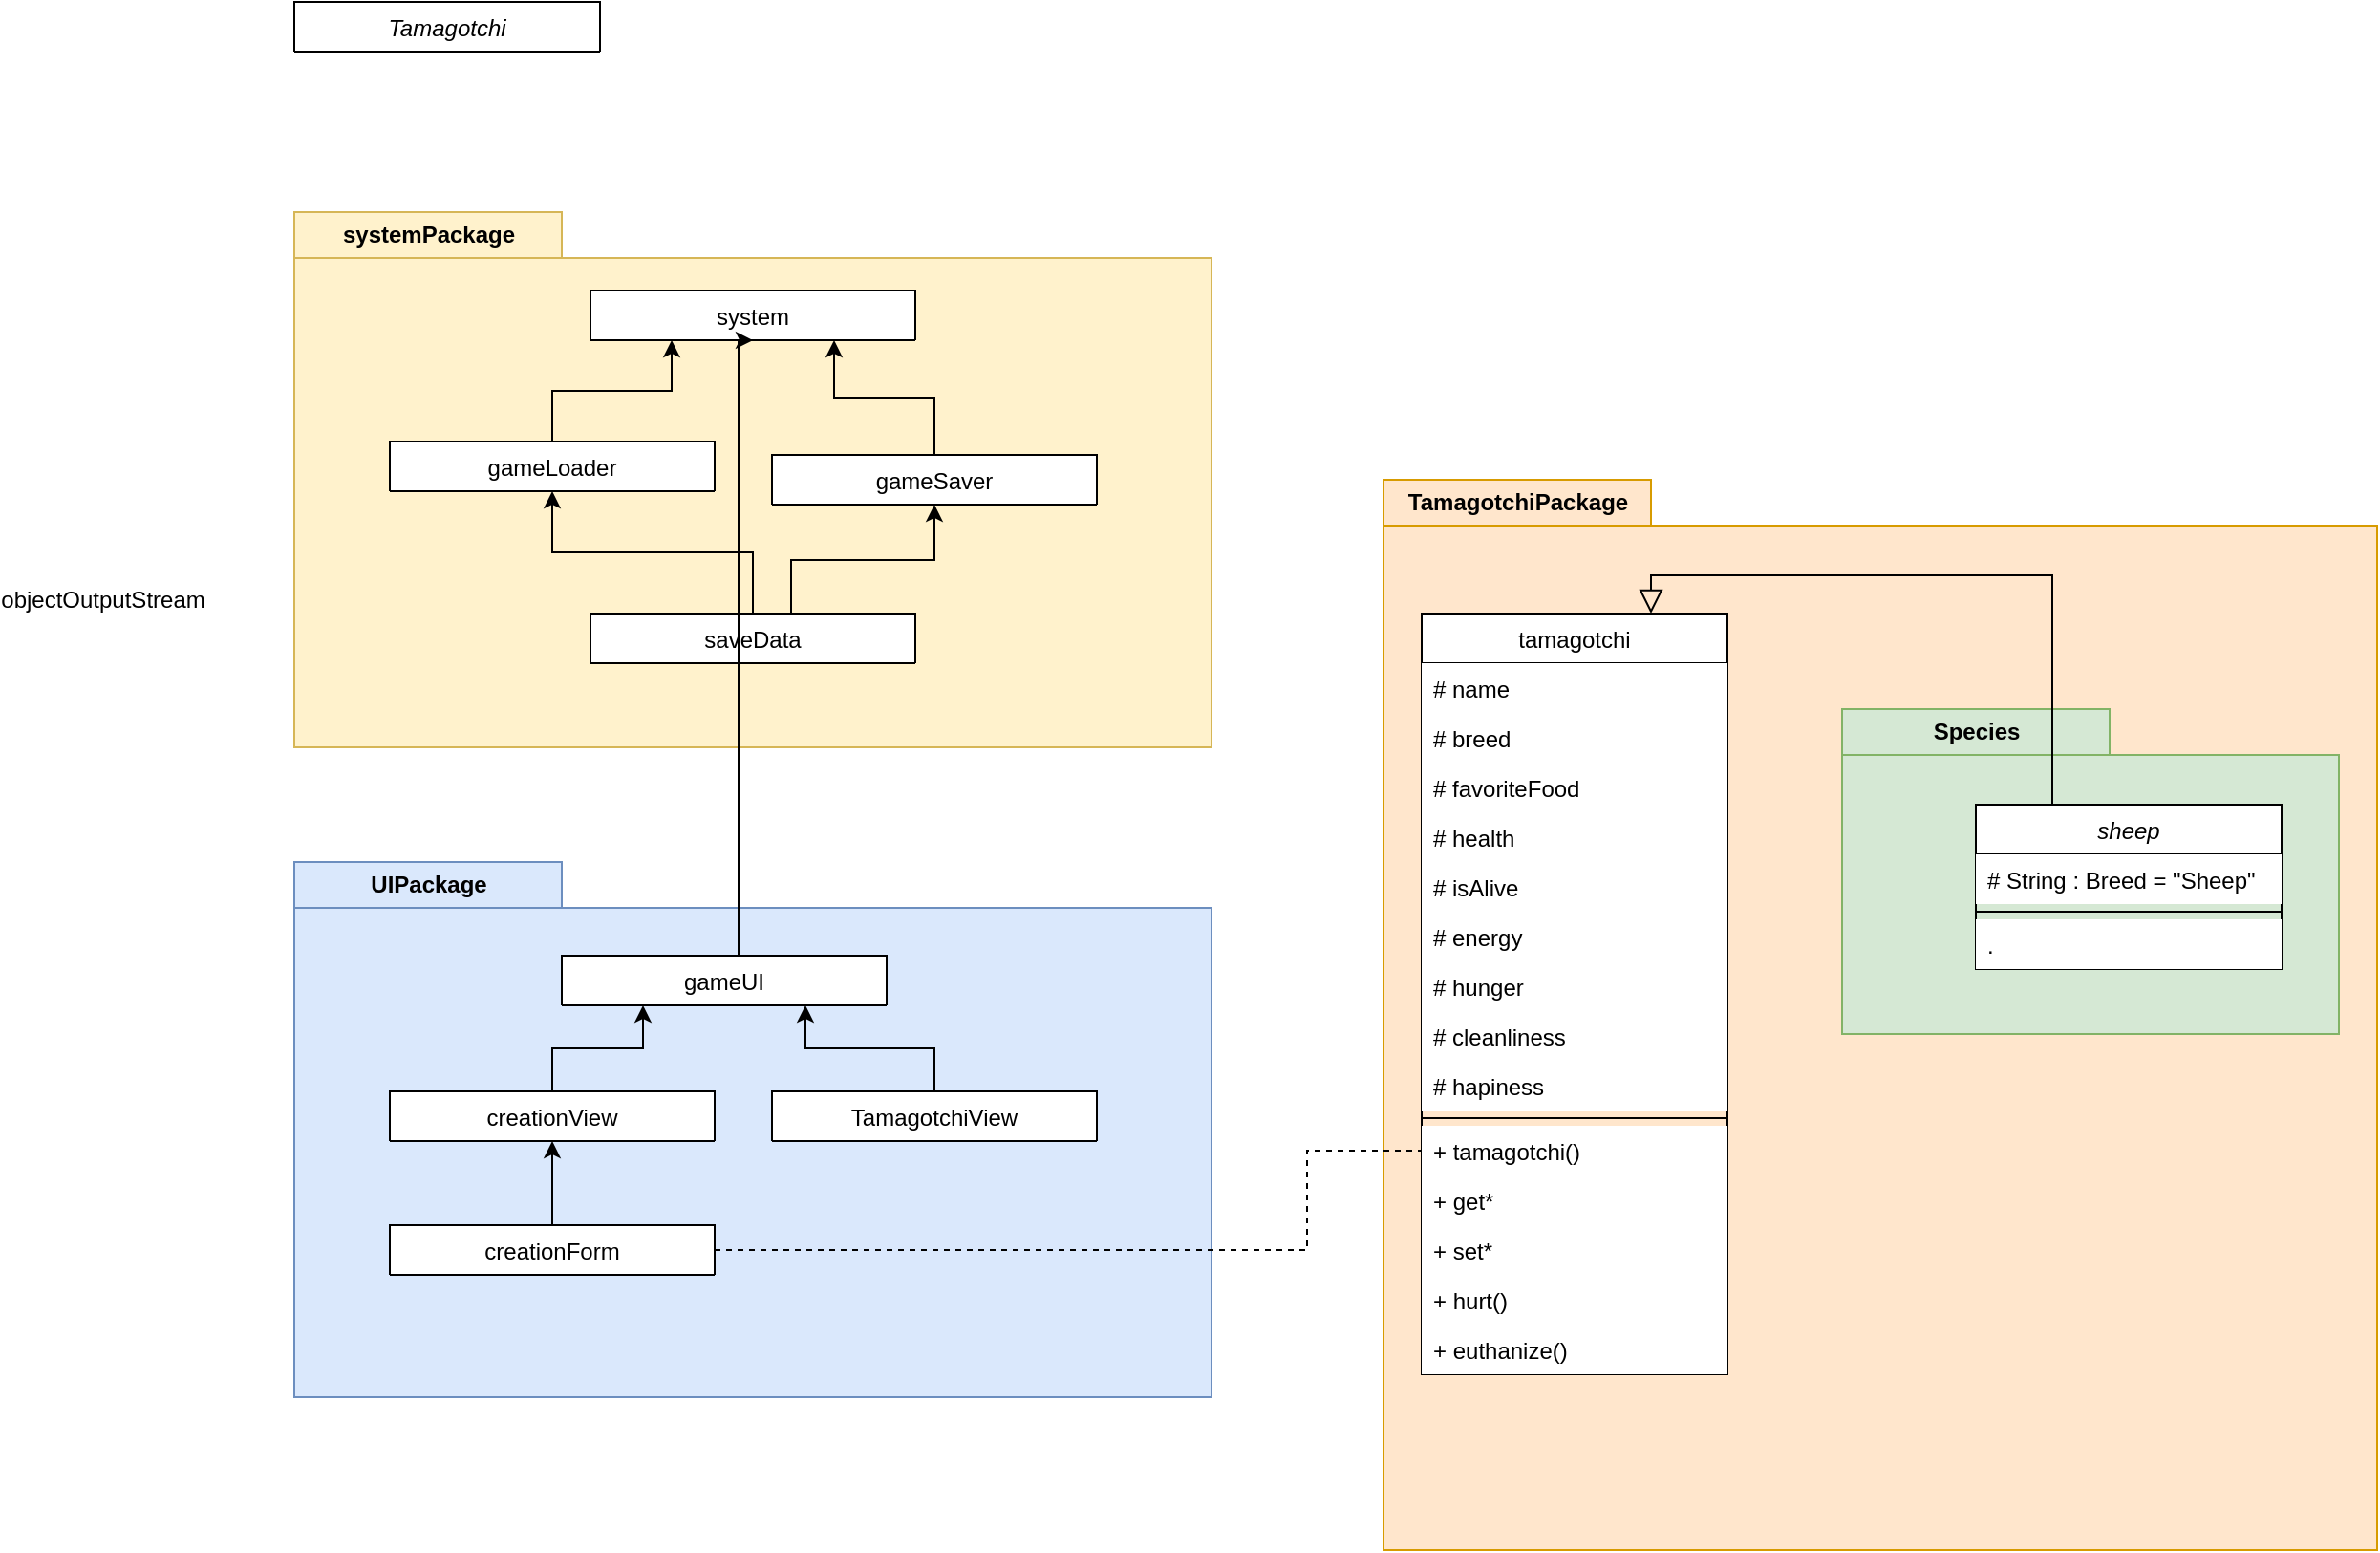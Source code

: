 <mxfile version="15.4.3" type="device"><diagram id="C5RBs43oDa-KdzZeNtuy" name="Page-1"><mxGraphModel dx="1696" dy="700" grid="1" gridSize="10" guides="1" tooltips="1" connect="1" arrows="1" fold="1" page="0" pageScale="1" pageWidth="827" pageHeight="1169" math="0" shadow="0"><root><mxCell id="WIyWlLk6GJQsqaUBKTNV-0"/><mxCell id="WIyWlLk6GJQsqaUBKTNV-1" parent="WIyWlLk6GJQsqaUBKTNV-0"/><mxCell id="zkfFHV4jXpPFQw0GAbJ--12" value="" style="endArrow=block;endSize=10;endFill=0;shadow=0;strokeWidth=1;rounded=0;edgeStyle=elbowEdgeStyle;elbow=vertical;" parent="WIyWlLk6GJQsqaUBKTNV-1" edge="1"><mxGeometry width="160" relative="1" as="geometry"><mxPoint x="200" y="360" as="sourcePoint"/><mxPoint x="300" y="258" as="targetPoint"/></mxGeometry></mxCell><mxCell id="UM03mqGRAgBNg_bXm-dH-0" value="Tamagotchi" style="swimlane;fontStyle=2;align=center;verticalAlign=top;childLayout=stackLayout;horizontal=1;startSize=26;horizontalStack=0;resizeParent=1;resizeLast=0;collapsible=1;marginBottom=0;rounded=0;shadow=0;strokeWidth=1;" vertex="1" collapsed="1" parent="WIyWlLk6GJQsqaUBKTNV-1"><mxGeometry x="10" y="120" width="160" height="26" as="geometry"><mxRectangle x="10" y="120" width="160" height="138" as="alternateBounds"/></mxGeometry></mxCell><mxCell id="UM03mqGRAgBNg_bXm-dH-1" value="Name" style="text;align=left;verticalAlign=top;spacingLeft=4;spacingRight=4;overflow=hidden;rotatable=0;points=[[0,0.5],[1,0.5]];portConstraint=eastwest;" vertex="1" parent="UM03mqGRAgBNg_bXm-dH-0"><mxGeometry y="26" width="160" height="26" as="geometry"/></mxCell><mxCell id="UM03mqGRAgBNg_bXm-dH-2" value="Phone Number" style="text;align=left;verticalAlign=top;spacingLeft=4;spacingRight=4;overflow=hidden;rotatable=0;points=[[0,0.5],[1,0.5]];portConstraint=eastwest;rounded=0;shadow=0;html=0;" vertex="1" parent="UM03mqGRAgBNg_bXm-dH-0"><mxGeometry y="52" width="160" height="26" as="geometry"/></mxCell><mxCell id="UM03mqGRAgBNg_bXm-dH-3" value="Email Address" style="text;align=left;verticalAlign=top;spacingLeft=4;spacingRight=4;overflow=hidden;rotatable=0;points=[[0,0.5],[1,0.5]];portConstraint=eastwest;rounded=0;shadow=0;html=0;" vertex="1" parent="UM03mqGRAgBNg_bXm-dH-0"><mxGeometry y="78" width="160" height="26" as="geometry"/></mxCell><mxCell id="UM03mqGRAgBNg_bXm-dH-4" value="" style="line;html=1;strokeWidth=1;align=left;verticalAlign=middle;spacingTop=-1;spacingLeft=3;spacingRight=3;rotatable=0;labelPosition=right;points=[];portConstraint=eastwest;" vertex="1" parent="UM03mqGRAgBNg_bXm-dH-0"><mxGeometry y="104" width="160" height="8" as="geometry"/></mxCell><mxCell id="UM03mqGRAgBNg_bXm-dH-5" value="Purchase Parking Pass" style="text;align=left;verticalAlign=top;spacingLeft=4;spacingRight=4;overflow=hidden;rotatable=0;points=[[0,0.5],[1,0.5]];portConstraint=eastwest;" vertex="1" parent="UM03mqGRAgBNg_bXm-dH-0"><mxGeometry y="112" width="160" height="26" as="geometry"/></mxCell><mxCell id="UM03mqGRAgBNg_bXm-dH-8" value="TamagotchiPackage" style="shape=folder;fontStyle=1;tabWidth=140;tabHeight=24;tabPosition=left;html=1;boundedLbl=1;labelInHeader=1;container=1;collapsible=0;recursiveResize=0;fillColor=#ffe6cc;strokeColor=#d79b00;" vertex="1" parent="WIyWlLk6GJQsqaUBKTNV-1"><mxGeometry x="580" y="370" width="520" height="560" as="geometry"/></mxCell><mxCell id="UM03mqGRAgBNg_bXm-dH-16" value="Species" style="shape=folder;fontStyle=1;tabWidth=140;tabHeight=24;tabPosition=left;html=1;boundedLbl=1;labelInHeader=1;container=1;collapsible=0;recursiveResize=0;fillColor=#d5e8d4;strokeColor=#82b366;" vertex="1" parent="UM03mqGRAgBNg_bXm-dH-8"><mxGeometry x="240" y="120" width="260" height="170" as="geometry"/></mxCell><mxCell id="UM03mqGRAgBNg_bXm-dH-18" value="sheep" style="swimlane;fontStyle=2;align=center;verticalAlign=top;childLayout=stackLayout;horizontal=1;startSize=26;horizontalStack=0;resizeParent=1;resizeLast=0;collapsible=1;marginBottom=0;rounded=0;shadow=0;strokeWidth=1;" vertex="1" parent="UM03mqGRAgBNg_bXm-dH-16"><mxGeometry x="70" y="50" width="160" height="86" as="geometry"><mxRectangle x="230" y="140" width="160" height="26" as="alternateBounds"/></mxGeometry></mxCell><mxCell id="UM03mqGRAgBNg_bXm-dH-19" value="# String : Breed = &quot;Sheep&quot;" style="text;align=left;verticalAlign=top;spacingLeft=4;spacingRight=4;overflow=hidden;rotatable=0;points=[[0,0.5],[1,0.5]];portConstraint=eastwest;fillColor=default;" vertex="1" parent="UM03mqGRAgBNg_bXm-dH-18"><mxGeometry y="26" width="160" height="26" as="geometry"/></mxCell><mxCell id="UM03mqGRAgBNg_bXm-dH-22" value="" style="line;html=1;strokeWidth=1;align=left;verticalAlign=middle;spacingTop=-1;spacingLeft=3;spacingRight=3;rotatable=0;labelPosition=right;points=[];portConstraint=eastwest;" vertex="1" parent="UM03mqGRAgBNg_bXm-dH-18"><mxGeometry y="52" width="160" height="8" as="geometry"/></mxCell><mxCell id="UM03mqGRAgBNg_bXm-dH-23" value="." style="text;align=left;verticalAlign=top;spacingLeft=4;spacingRight=4;overflow=hidden;rotatable=0;points=[[0,0.5],[1,0.5]];portConstraint=eastwest;fillColor=default;" vertex="1" parent="UM03mqGRAgBNg_bXm-dH-18"><mxGeometry y="60" width="160" height="26" as="geometry"/></mxCell><mxCell id="UM03mqGRAgBNg_bXm-dH-32" value="tamagotchi" style="swimlane;fontStyle=0;align=center;verticalAlign=top;childLayout=stackLayout;horizontal=1;startSize=26;horizontalStack=0;resizeParent=1;resizeLast=0;collapsible=1;marginBottom=0;rounded=0;shadow=0;strokeWidth=1;" vertex="1" parent="UM03mqGRAgBNg_bXm-dH-8"><mxGeometry x="20" y="70" width="160" height="398" as="geometry"><mxRectangle x="130" y="380" width="160" height="26" as="alternateBounds"/></mxGeometry></mxCell><mxCell id="UM03mqGRAgBNg_bXm-dH-39" value="# name" style="text;align=left;verticalAlign=top;spacingLeft=4;spacingRight=4;overflow=hidden;rotatable=0;points=[[0,0.5],[1,0.5]];portConstraint=eastwest;fillColor=default;" vertex="1" parent="UM03mqGRAgBNg_bXm-dH-32"><mxGeometry y="26" width="160" height="26" as="geometry"/></mxCell><mxCell id="UM03mqGRAgBNg_bXm-dH-40" value="# breed" style="text;align=left;verticalAlign=top;spacingLeft=4;spacingRight=4;overflow=hidden;rotatable=0;points=[[0,0.5],[1,0.5]];portConstraint=eastwest;fillColor=default;" vertex="1" parent="UM03mqGRAgBNg_bXm-dH-32"><mxGeometry y="52" width="160" height="26" as="geometry"/></mxCell><mxCell id="UM03mqGRAgBNg_bXm-dH-41" value="# favoriteFood" style="text;align=left;verticalAlign=top;spacingLeft=4;spacingRight=4;overflow=hidden;rotatable=0;points=[[0,0.5],[1,0.5]];portConstraint=eastwest;fillColor=default;" vertex="1" parent="UM03mqGRAgBNg_bXm-dH-32"><mxGeometry y="78" width="160" height="26" as="geometry"/></mxCell><mxCell id="UM03mqGRAgBNg_bXm-dH-43" value="# health" style="text;align=left;verticalAlign=top;spacingLeft=4;spacingRight=4;overflow=hidden;rotatable=0;points=[[0,0.5],[1,0.5]];portConstraint=eastwest;fillColor=default;" vertex="1" parent="UM03mqGRAgBNg_bXm-dH-32"><mxGeometry y="104" width="160" height="26" as="geometry"/></mxCell><mxCell id="UM03mqGRAgBNg_bXm-dH-42" value="# isAlive" style="text;align=left;verticalAlign=top;spacingLeft=4;spacingRight=4;overflow=hidden;rotatable=0;points=[[0,0.5],[1,0.5]];portConstraint=eastwest;fillColor=default;" vertex="1" parent="UM03mqGRAgBNg_bXm-dH-32"><mxGeometry y="130" width="160" height="26" as="geometry"/></mxCell><mxCell id="UM03mqGRAgBNg_bXm-dH-33" value="# energy" style="text;align=left;verticalAlign=top;spacingLeft=4;spacingRight=4;overflow=hidden;rotatable=0;points=[[0,0.5],[1,0.5]];portConstraint=eastwest;fillColor=default;" vertex="1" parent="UM03mqGRAgBNg_bXm-dH-32"><mxGeometry y="156" width="160" height="26" as="geometry"/></mxCell><mxCell id="UM03mqGRAgBNg_bXm-dH-44" value="# hunger" style="text;align=left;verticalAlign=top;spacingLeft=4;spacingRight=4;overflow=hidden;rotatable=0;points=[[0,0.5],[1,0.5]];portConstraint=eastwest;fillColor=default;" vertex="1" parent="UM03mqGRAgBNg_bXm-dH-32"><mxGeometry y="182" width="160" height="26" as="geometry"/></mxCell><mxCell id="UM03mqGRAgBNg_bXm-dH-45" value="# cleanliness" style="text;align=left;verticalAlign=top;spacingLeft=4;spacingRight=4;overflow=hidden;rotatable=0;points=[[0,0.5],[1,0.5]];portConstraint=eastwest;fillColor=default;" vertex="1" parent="UM03mqGRAgBNg_bXm-dH-32"><mxGeometry y="208" width="160" height="26" as="geometry"/></mxCell><mxCell id="UM03mqGRAgBNg_bXm-dH-46" value="# hapiness" style="text;align=left;verticalAlign=top;spacingLeft=4;spacingRight=4;overflow=hidden;rotatable=0;points=[[0,0.5],[1,0.5]];portConstraint=eastwest;fillColor=default;" vertex="1" parent="UM03mqGRAgBNg_bXm-dH-32"><mxGeometry y="234" width="160" height="26" as="geometry"/></mxCell><mxCell id="UM03mqGRAgBNg_bXm-dH-35" value="" style="line;html=1;strokeWidth=1;align=left;verticalAlign=middle;spacingTop=-1;spacingLeft=3;spacingRight=3;rotatable=0;labelPosition=right;points=[];portConstraint=eastwest;" vertex="1" parent="UM03mqGRAgBNg_bXm-dH-32"><mxGeometry y="260" width="160" height="8" as="geometry"/></mxCell><mxCell id="UM03mqGRAgBNg_bXm-dH-36" value="+ tamagotchi()" style="text;align=left;verticalAlign=top;spacingLeft=4;spacingRight=4;overflow=hidden;rotatable=0;points=[[0,0.5],[1,0.5]];portConstraint=eastwest;fontStyle=0;fillColor=default;" vertex="1" parent="UM03mqGRAgBNg_bXm-dH-32"><mxGeometry y="268" width="160" height="26" as="geometry"/></mxCell><mxCell id="UM03mqGRAgBNg_bXm-dH-47" value="+ get*" style="text;align=left;verticalAlign=top;spacingLeft=4;spacingRight=4;overflow=hidden;rotatable=0;points=[[0,0.5],[1,0.5]];portConstraint=eastwest;fontStyle=0;fillColor=default;" vertex="1" parent="UM03mqGRAgBNg_bXm-dH-32"><mxGeometry y="294" width="160" height="26" as="geometry"/></mxCell><mxCell id="UM03mqGRAgBNg_bXm-dH-49" value="+ set*" style="text;align=left;verticalAlign=top;spacingLeft=4;spacingRight=4;overflow=hidden;rotatable=0;points=[[0,0.5],[1,0.5]];portConstraint=eastwest;fontStyle=0;fillColor=default;" vertex="1" parent="UM03mqGRAgBNg_bXm-dH-32"><mxGeometry y="320" width="160" height="26" as="geometry"/></mxCell><mxCell id="UM03mqGRAgBNg_bXm-dH-50" value="+ hurt()" style="text;align=left;verticalAlign=top;spacingLeft=4;spacingRight=4;overflow=hidden;rotatable=0;points=[[0,0.5],[1,0.5]];portConstraint=eastwest;fontStyle=0;fillColor=default;" vertex="1" parent="UM03mqGRAgBNg_bXm-dH-32"><mxGeometry y="346" width="160" height="26" as="geometry"/></mxCell><mxCell id="UM03mqGRAgBNg_bXm-dH-48" value="+ euthanize()" style="text;align=left;verticalAlign=top;spacingLeft=4;spacingRight=4;overflow=hidden;rotatable=0;points=[[0,0.5],[1,0.5]];portConstraint=eastwest;fontStyle=0;fillColor=default;" vertex="1" parent="UM03mqGRAgBNg_bXm-dH-32"><mxGeometry y="372" width="160" height="26" as="geometry"/></mxCell><mxCell id="UM03mqGRAgBNg_bXm-dH-51" value="" style="endArrow=block;endSize=10;endFill=0;shadow=0;strokeWidth=1;rounded=0;edgeStyle=elbowEdgeStyle;elbow=vertical;entryX=0.75;entryY=0;entryDx=0;entryDy=0;exitX=0.25;exitY=0;exitDx=0;exitDy=0;" edge="1" parent="UM03mqGRAgBNg_bXm-dH-8" source="UM03mqGRAgBNg_bXm-dH-18" target="UM03mqGRAgBNg_bXm-dH-32"><mxGeometry width="160" relative="1" as="geometry"><mxPoint x="540" y="282" as="sourcePoint"/><mxPoint x="540" y="160" as="targetPoint"/><Array as="points"><mxPoint x="380" y="50"/></Array></mxGeometry></mxCell><mxCell id="UM03mqGRAgBNg_bXm-dH-24" value="UIPackage" style="shape=folder;fontStyle=1;tabWidth=140;tabHeight=24;tabPosition=left;html=1;boundedLbl=1;labelInHeader=1;container=1;collapsible=0;recursiveResize=0;fillColor=#dae8fc;strokeColor=#6c8ebf;" vertex="1" parent="WIyWlLk6GJQsqaUBKTNV-1"><mxGeometry x="10" y="570" width="480" height="280" as="geometry"/></mxCell><mxCell id="UM03mqGRAgBNg_bXm-dH-52" value="gameUI" style="swimlane;fontStyle=0;align=center;verticalAlign=top;childLayout=stackLayout;horizontal=1;startSize=26;horizontalStack=0;resizeParent=1;resizeLast=0;collapsible=1;marginBottom=0;rounded=0;shadow=0;strokeWidth=1;" vertex="1" collapsed="1" parent="UM03mqGRAgBNg_bXm-dH-24"><mxGeometry x="140" y="49" width="170" height="26" as="geometry"><mxRectangle x="140" y="49" width="160" height="70" as="alternateBounds"/></mxGeometry></mxCell><mxCell id="UM03mqGRAgBNg_bXm-dH-53" value="." style="text;align=left;verticalAlign=top;spacingLeft=4;spacingRight=4;overflow=hidden;rotatable=0;points=[[0,0.5],[1,0.5]];portConstraint=eastwest;fillColor=default;" vertex="1" parent="UM03mqGRAgBNg_bXm-dH-52"><mxGeometry y="26" width="170" height="26" as="geometry"/></mxCell><mxCell id="UM03mqGRAgBNg_bXm-dH-54" value="" style="line;html=1;strokeWidth=1;align=left;verticalAlign=middle;spacingTop=-1;spacingLeft=3;spacingRight=3;rotatable=0;labelPosition=right;points=[];portConstraint=eastwest;" vertex="1" parent="UM03mqGRAgBNg_bXm-dH-52"><mxGeometry y="52" width="170" height="8" as="geometry"/></mxCell><mxCell id="UM03mqGRAgBNg_bXm-dH-55" value="TamagotchiView" style="swimlane;fontStyle=0;align=center;verticalAlign=top;childLayout=stackLayout;horizontal=1;startSize=26;horizontalStack=0;resizeParent=1;resizeLast=0;collapsible=1;marginBottom=0;rounded=0;shadow=0;strokeWidth=1;" vertex="1" collapsed="1" parent="UM03mqGRAgBNg_bXm-dH-24"><mxGeometry x="250" y="120" width="170" height="26" as="geometry"><mxRectangle x="140" y="49" width="160" height="70" as="alternateBounds"/></mxGeometry></mxCell><mxCell id="UM03mqGRAgBNg_bXm-dH-56" value="." style="text;align=left;verticalAlign=top;spacingLeft=4;spacingRight=4;overflow=hidden;rotatable=0;points=[[0,0.5],[1,0.5]];portConstraint=eastwest;fillColor=default;" vertex="1" parent="UM03mqGRAgBNg_bXm-dH-55"><mxGeometry y="26" width="170" height="26" as="geometry"/></mxCell><mxCell id="UM03mqGRAgBNg_bXm-dH-57" value="" style="line;html=1;strokeWidth=1;align=left;verticalAlign=middle;spacingTop=-1;spacingLeft=3;spacingRight=3;rotatable=0;labelPosition=right;points=[];portConstraint=eastwest;" vertex="1" parent="UM03mqGRAgBNg_bXm-dH-55"><mxGeometry y="52" width="170" height="8" as="geometry"/></mxCell><mxCell id="UM03mqGRAgBNg_bXm-dH-58" value="creationView" style="swimlane;fontStyle=0;align=center;verticalAlign=top;childLayout=stackLayout;horizontal=1;startSize=26;horizontalStack=0;resizeParent=1;resizeLast=0;collapsible=1;marginBottom=0;rounded=0;shadow=0;strokeWidth=1;" vertex="1" collapsed="1" parent="UM03mqGRAgBNg_bXm-dH-24"><mxGeometry x="50" y="120" width="170" height="26" as="geometry"><mxRectangle x="50" y="120" width="160" height="70" as="alternateBounds"/></mxGeometry></mxCell><mxCell id="UM03mqGRAgBNg_bXm-dH-59" value="." style="text;align=left;verticalAlign=top;spacingLeft=4;spacingRight=4;overflow=hidden;rotatable=0;points=[[0,0.5],[1,0.5]];portConstraint=eastwest;fillColor=default;" vertex="1" parent="UM03mqGRAgBNg_bXm-dH-58"><mxGeometry y="26" width="170" height="26" as="geometry"/></mxCell><mxCell id="UM03mqGRAgBNg_bXm-dH-60" value="" style="line;html=1;strokeWidth=1;align=left;verticalAlign=middle;spacingTop=-1;spacingLeft=3;spacingRight=3;rotatable=0;labelPosition=right;points=[];portConstraint=eastwest;" vertex="1" parent="UM03mqGRAgBNg_bXm-dH-58"><mxGeometry y="52" width="170" height="8" as="geometry"/></mxCell><mxCell id="UM03mqGRAgBNg_bXm-dH-64" value="" style="endArrow=classic;html=1;rounded=0;edgeStyle=orthogonalEdgeStyle;entryX=0.25;entryY=1;entryDx=0;entryDy=0;exitX=0.5;exitY=0;exitDx=0;exitDy=0;" edge="1" parent="UM03mqGRAgBNg_bXm-dH-24" source="UM03mqGRAgBNg_bXm-dH-58" target="UM03mqGRAgBNg_bXm-dH-52"><mxGeometry relative="1" as="geometry"><mxPoint x="-120" y="70" as="sourcePoint"/><mxPoint x="-20" y="70" as="targetPoint"/></mxGeometry></mxCell><mxCell id="UM03mqGRAgBNg_bXm-dH-65" value="Label" style="edgeLabel;resizable=0;html=1;align=center;verticalAlign=middle;fillColor=default;fontColor=none;noLabel=1;" connectable="0" vertex="1" parent="UM03mqGRAgBNg_bXm-dH-64"><mxGeometry relative="1" as="geometry"><mxPoint y="47" as="offset"/></mxGeometry></mxCell><mxCell id="UM03mqGRAgBNg_bXm-dH-66" value="" style="endArrow=classic;html=1;rounded=0;edgeStyle=orthogonalEdgeStyle;entryX=0.75;entryY=1;entryDx=0;entryDy=0;exitX=0.5;exitY=0;exitDx=0;exitDy=0;" edge="1" parent="UM03mqGRAgBNg_bXm-dH-24" source="UM03mqGRAgBNg_bXm-dH-55" target="UM03mqGRAgBNg_bXm-dH-52"><mxGeometry relative="1" as="geometry"><mxPoint x="145" y="130" as="sourcePoint"/><mxPoint x="192.5" y="85" as="targetPoint"/></mxGeometry></mxCell><mxCell id="UM03mqGRAgBNg_bXm-dH-67" value="Label" style="edgeLabel;resizable=0;html=1;align=center;verticalAlign=middle;fillColor=default;fontColor=none;noLabel=1;" connectable="0" vertex="1" parent="UM03mqGRAgBNg_bXm-dH-66"><mxGeometry relative="1" as="geometry"><mxPoint y="47" as="offset"/></mxGeometry></mxCell><mxCell id="UM03mqGRAgBNg_bXm-dH-68" value="creationForm" style="swimlane;fontStyle=0;align=center;verticalAlign=top;childLayout=stackLayout;horizontal=1;startSize=26;horizontalStack=0;resizeParent=1;resizeLast=0;collapsible=1;marginBottom=0;rounded=0;shadow=0;strokeWidth=1;" vertex="1" collapsed="1" parent="UM03mqGRAgBNg_bXm-dH-24"><mxGeometry x="50" y="190" width="170" height="26" as="geometry"><mxRectangle x="50" y="120" width="160" height="70" as="alternateBounds"/></mxGeometry></mxCell><mxCell id="UM03mqGRAgBNg_bXm-dH-69" value="." style="text;align=left;verticalAlign=top;spacingLeft=4;spacingRight=4;overflow=hidden;rotatable=0;points=[[0,0.5],[1,0.5]];portConstraint=eastwest;fillColor=default;" vertex="1" parent="UM03mqGRAgBNg_bXm-dH-68"><mxGeometry y="26" width="170" height="26" as="geometry"/></mxCell><mxCell id="UM03mqGRAgBNg_bXm-dH-70" value="" style="line;html=1;strokeWidth=1;align=left;verticalAlign=middle;spacingTop=-1;spacingLeft=3;spacingRight=3;rotatable=0;labelPosition=right;points=[];portConstraint=eastwest;" vertex="1" parent="UM03mqGRAgBNg_bXm-dH-68"><mxGeometry y="52" width="170" height="8" as="geometry"/></mxCell><mxCell id="UM03mqGRAgBNg_bXm-dH-71" value="" style="endArrow=classic;html=1;rounded=0;edgeStyle=orthogonalEdgeStyle;entryX=0.5;entryY=1;entryDx=0;entryDy=0;exitX=0.5;exitY=0;exitDx=0;exitDy=0;" edge="1" parent="UM03mqGRAgBNg_bXm-dH-24" source="UM03mqGRAgBNg_bXm-dH-68" target="UM03mqGRAgBNg_bXm-dH-58"><mxGeometry relative="1" as="geometry"><mxPoint x="145" y="130" as="sourcePoint"/><mxPoint x="192.5" y="85" as="targetPoint"/></mxGeometry></mxCell><mxCell id="UM03mqGRAgBNg_bXm-dH-72" value="Label" style="edgeLabel;resizable=0;html=1;align=center;verticalAlign=middle;fillColor=default;fontColor=none;noLabel=1;" connectable="0" vertex="1" parent="UM03mqGRAgBNg_bXm-dH-71"><mxGeometry relative="1" as="geometry"><mxPoint y="47" as="offset"/></mxGeometry></mxCell><mxCell id="UM03mqGRAgBNg_bXm-dH-73" value="" style="endArrow=none;dashed=1;html=1;rounded=0;fontColor=none;edgeStyle=orthogonalEdgeStyle;entryX=0;entryY=0.5;entryDx=0;entryDy=0;exitX=1;exitY=0.5;exitDx=0;exitDy=0;" edge="1" parent="WIyWlLk6GJQsqaUBKTNV-1" source="UM03mqGRAgBNg_bXm-dH-68" target="UM03mqGRAgBNg_bXm-dH-36"><mxGeometry width="50" height="50" relative="1" as="geometry"><mxPoint x="-130" y="650" as="sourcePoint"/><mxPoint x="-80" y="600" as="targetPoint"/><Array as="points"><mxPoint x="540" y="773"/><mxPoint x="540" y="721"/></Array></mxGeometry></mxCell><mxCell id="UM03mqGRAgBNg_bXm-dH-74" value="systemPackage" style="shape=folder;fontStyle=1;tabWidth=140;tabHeight=24;tabPosition=left;html=1;boundedLbl=1;labelInHeader=1;container=1;collapsible=0;recursiveResize=0;fillColor=#fff2cc;strokeColor=#d6b656;" vertex="1" parent="WIyWlLk6GJQsqaUBKTNV-1"><mxGeometry x="10" y="230" width="480" height="280" as="geometry"/></mxCell><mxCell id="UM03mqGRAgBNg_bXm-dH-75" value="system" style="swimlane;fontStyle=0;align=center;verticalAlign=top;childLayout=stackLayout;horizontal=1;startSize=26;horizontalStack=0;resizeParent=1;resizeLast=0;collapsible=1;marginBottom=0;rounded=0;shadow=0;strokeWidth=1;" vertex="1" collapsed="1" parent="UM03mqGRAgBNg_bXm-dH-74"><mxGeometry x="155" y="41" width="170" height="26" as="geometry"><mxRectangle x="140" y="49" width="160" height="70" as="alternateBounds"/></mxGeometry></mxCell><mxCell id="UM03mqGRAgBNg_bXm-dH-76" value="." style="text;align=left;verticalAlign=top;spacingLeft=4;spacingRight=4;overflow=hidden;rotatable=0;points=[[0,0.5],[1,0.5]];portConstraint=eastwest;fillColor=default;" vertex="1" parent="UM03mqGRAgBNg_bXm-dH-75"><mxGeometry y="26" width="170" height="26" as="geometry"/></mxCell><mxCell id="UM03mqGRAgBNg_bXm-dH-77" value="" style="line;html=1;strokeWidth=1;align=left;verticalAlign=middle;spacingTop=-1;spacingLeft=3;spacingRight=3;rotatable=0;labelPosition=right;points=[];portConstraint=eastwest;" vertex="1" parent="UM03mqGRAgBNg_bXm-dH-75"><mxGeometry y="52" width="170" height="8" as="geometry"/></mxCell><mxCell id="UM03mqGRAgBNg_bXm-dH-78" value="gameSaver" style="swimlane;fontStyle=0;align=center;verticalAlign=top;childLayout=stackLayout;horizontal=1;startSize=26;horizontalStack=0;resizeParent=1;resizeLast=0;collapsible=1;marginBottom=0;rounded=0;shadow=0;strokeWidth=1;" vertex="1" collapsed="1" parent="UM03mqGRAgBNg_bXm-dH-74"><mxGeometry x="250" y="127" width="170" height="26" as="geometry"><mxRectangle x="140" y="49" width="160" height="70" as="alternateBounds"/></mxGeometry></mxCell><mxCell id="UM03mqGRAgBNg_bXm-dH-79" value="." style="text;align=left;verticalAlign=top;spacingLeft=4;spacingRight=4;overflow=hidden;rotatable=0;points=[[0,0.5],[1,0.5]];portConstraint=eastwest;fillColor=default;" vertex="1" parent="UM03mqGRAgBNg_bXm-dH-78"><mxGeometry y="26" width="170" height="26" as="geometry"/></mxCell><mxCell id="UM03mqGRAgBNg_bXm-dH-80" value="" style="line;html=1;strokeWidth=1;align=left;verticalAlign=middle;spacingTop=-1;spacingLeft=3;spacingRight=3;rotatable=0;labelPosition=right;points=[];portConstraint=eastwest;" vertex="1" parent="UM03mqGRAgBNg_bXm-dH-78"><mxGeometry y="52" width="170" height="8" as="geometry"/></mxCell><mxCell id="UM03mqGRAgBNg_bXm-dH-81" value="gameLoader" style="swimlane;fontStyle=0;align=center;verticalAlign=top;childLayout=stackLayout;horizontal=1;startSize=26;horizontalStack=0;resizeParent=1;resizeLast=0;collapsible=1;marginBottom=0;rounded=0;shadow=0;strokeWidth=1;" vertex="1" collapsed="1" parent="UM03mqGRAgBNg_bXm-dH-74"><mxGeometry x="50" y="120" width="170" height="26" as="geometry"><mxRectangle x="50" y="120" width="160" height="70" as="alternateBounds"/></mxGeometry></mxCell><mxCell id="UM03mqGRAgBNg_bXm-dH-82" value="." style="text;align=left;verticalAlign=top;spacingLeft=4;spacingRight=4;overflow=hidden;rotatable=0;points=[[0,0.5],[1,0.5]];portConstraint=eastwest;fillColor=default;" vertex="1" parent="UM03mqGRAgBNg_bXm-dH-81"><mxGeometry y="26" width="170" height="26" as="geometry"/></mxCell><mxCell id="UM03mqGRAgBNg_bXm-dH-83" value="" style="line;html=1;strokeWidth=1;align=left;verticalAlign=middle;spacingTop=-1;spacingLeft=3;spacingRight=3;rotatable=0;labelPosition=right;points=[];portConstraint=eastwest;" vertex="1" parent="UM03mqGRAgBNg_bXm-dH-81"><mxGeometry y="52" width="170" height="8" as="geometry"/></mxCell><mxCell id="UM03mqGRAgBNg_bXm-dH-84" value="" style="endArrow=classic;html=1;rounded=0;edgeStyle=orthogonalEdgeStyle;entryX=0.25;entryY=1;entryDx=0;entryDy=0;exitX=0.5;exitY=0;exitDx=0;exitDy=0;" edge="1" parent="UM03mqGRAgBNg_bXm-dH-74" source="UM03mqGRAgBNg_bXm-dH-81" target="UM03mqGRAgBNg_bXm-dH-75"><mxGeometry relative="1" as="geometry"><mxPoint x="-120" y="70" as="sourcePoint"/><mxPoint x="-20" y="70" as="targetPoint"/></mxGeometry></mxCell><mxCell id="UM03mqGRAgBNg_bXm-dH-85" value="Label" style="edgeLabel;resizable=0;html=1;align=center;verticalAlign=middle;fillColor=default;fontColor=none;noLabel=1;" connectable="0" vertex="1" parent="UM03mqGRAgBNg_bXm-dH-84"><mxGeometry relative="1" as="geometry"><mxPoint y="47" as="offset"/></mxGeometry></mxCell><mxCell id="UM03mqGRAgBNg_bXm-dH-86" value="" style="endArrow=classic;html=1;rounded=0;edgeStyle=orthogonalEdgeStyle;entryX=0.75;entryY=1;entryDx=0;entryDy=0;exitX=0.5;exitY=0;exitDx=0;exitDy=0;" edge="1" parent="UM03mqGRAgBNg_bXm-dH-74" source="UM03mqGRAgBNg_bXm-dH-78" target="UM03mqGRAgBNg_bXm-dH-75"><mxGeometry relative="1" as="geometry"><mxPoint x="145" y="130" as="sourcePoint"/><mxPoint x="192.5" y="85" as="targetPoint"/></mxGeometry></mxCell><mxCell id="UM03mqGRAgBNg_bXm-dH-87" value="Label" style="edgeLabel;resizable=0;html=1;align=center;verticalAlign=middle;fillColor=default;fontColor=none;noLabel=1;" connectable="0" vertex="1" parent="UM03mqGRAgBNg_bXm-dH-86"><mxGeometry relative="1" as="geometry"><mxPoint y="47" as="offset"/></mxGeometry></mxCell><mxCell id="UM03mqGRAgBNg_bXm-dH-88" value="saveData" style="swimlane;fontStyle=0;align=center;verticalAlign=top;childLayout=stackLayout;horizontal=1;startSize=26;horizontalStack=0;resizeParent=1;resizeLast=0;collapsible=1;marginBottom=0;rounded=0;shadow=0;strokeWidth=1;" vertex="1" collapsed="1" parent="UM03mqGRAgBNg_bXm-dH-74"><mxGeometry x="155" y="210" width="170" height="26" as="geometry"><mxRectangle x="50" y="120" width="160" height="70" as="alternateBounds"/></mxGeometry></mxCell><mxCell id="UM03mqGRAgBNg_bXm-dH-89" value="." style="text;align=left;verticalAlign=top;spacingLeft=4;spacingRight=4;overflow=hidden;rotatable=0;points=[[0,0.5],[1,0.5]];portConstraint=eastwest;fillColor=default;" vertex="1" parent="UM03mqGRAgBNg_bXm-dH-88"><mxGeometry y="26" width="170" height="26" as="geometry"/></mxCell><mxCell id="UM03mqGRAgBNg_bXm-dH-90" value="" style="line;html=1;strokeWidth=1;align=left;verticalAlign=middle;spacingTop=-1;spacingLeft=3;spacingRight=3;rotatable=0;labelPosition=right;points=[];portConstraint=eastwest;" vertex="1" parent="UM03mqGRAgBNg_bXm-dH-88"><mxGeometry y="52" width="170" height="8" as="geometry"/></mxCell><mxCell id="UM03mqGRAgBNg_bXm-dH-91" value="" style="endArrow=classic;html=1;rounded=0;edgeStyle=orthogonalEdgeStyle;entryX=0.5;entryY=1;entryDx=0;entryDy=0;exitX=0.5;exitY=0;exitDx=0;exitDy=0;" edge="1" parent="UM03mqGRAgBNg_bXm-dH-74" source="UM03mqGRAgBNg_bXm-dH-88" target="UM03mqGRAgBNg_bXm-dH-81"><mxGeometry relative="1" as="geometry"><mxPoint x="145" y="130" as="sourcePoint"/><mxPoint x="192.5" y="85" as="targetPoint"/></mxGeometry></mxCell><mxCell id="UM03mqGRAgBNg_bXm-dH-92" value="Label" style="edgeLabel;resizable=0;html=1;align=center;verticalAlign=middle;fillColor=default;fontColor=none;noLabel=1;" connectable="0" vertex="1" parent="UM03mqGRAgBNg_bXm-dH-91"><mxGeometry relative="1" as="geometry"><mxPoint y="47" as="offset"/></mxGeometry></mxCell><mxCell id="UM03mqGRAgBNg_bXm-dH-97" value="" style="endArrow=classic;html=1;rounded=0;edgeStyle=orthogonalEdgeStyle;entryX=0.5;entryY=1;entryDx=0;entryDy=0;exitX=0.5;exitY=0;exitDx=0;exitDy=0;" edge="1" parent="UM03mqGRAgBNg_bXm-dH-74" source="UM03mqGRAgBNg_bXm-dH-88" target="UM03mqGRAgBNg_bXm-dH-78"><mxGeometry relative="1" as="geometry"><mxPoint x="655" y="24" as="sourcePoint"/><mxPoint x="550" y="-40" as="targetPoint"/><Array as="points"><mxPoint x="260" y="210"/><mxPoint x="260" y="182"/><mxPoint x="335" y="182"/></Array></mxGeometry></mxCell><mxCell id="UM03mqGRAgBNg_bXm-dH-98" value="Label" style="edgeLabel;resizable=0;html=1;align=center;verticalAlign=middle;fillColor=default;fontColor=none;noLabel=1;" connectable="0" vertex="1" parent="UM03mqGRAgBNg_bXm-dH-97"><mxGeometry relative="1" as="geometry"><mxPoint y="47" as="offset"/></mxGeometry></mxCell><mxCell id="UM03mqGRAgBNg_bXm-dH-93" value="objectOutputStream" style="text;html=1;strokeColor=none;fillColor=none;align=center;verticalAlign=middle;whiteSpace=wrap;rounded=0;fontColor=none;" vertex="1" parent="WIyWlLk6GJQsqaUBKTNV-1"><mxGeometry x="-120" y="418" width="60" height="30" as="geometry"/></mxCell><mxCell id="UM03mqGRAgBNg_bXm-dH-100" value="" style="edgeStyle=elbowEdgeStyle;elbow=horizontal;endArrow=classic;html=1;rounded=0;fontColor=none;exitX=0.5;exitY=0;exitDx=0;exitDy=0;entryX=0.5;entryY=1;entryDx=0;entryDy=0;" edge="1" parent="WIyWlLk6GJQsqaUBKTNV-1" source="UM03mqGRAgBNg_bXm-dH-52" target="UM03mqGRAgBNg_bXm-dH-75"><mxGeometry width="50" height="50" relative="1" as="geometry"><mxPoint x="-140" y="370" as="sourcePoint"/><mxPoint x="-90" y="320" as="targetPoint"/></mxGeometry></mxCell></root></mxGraphModel></diagram></mxfile>